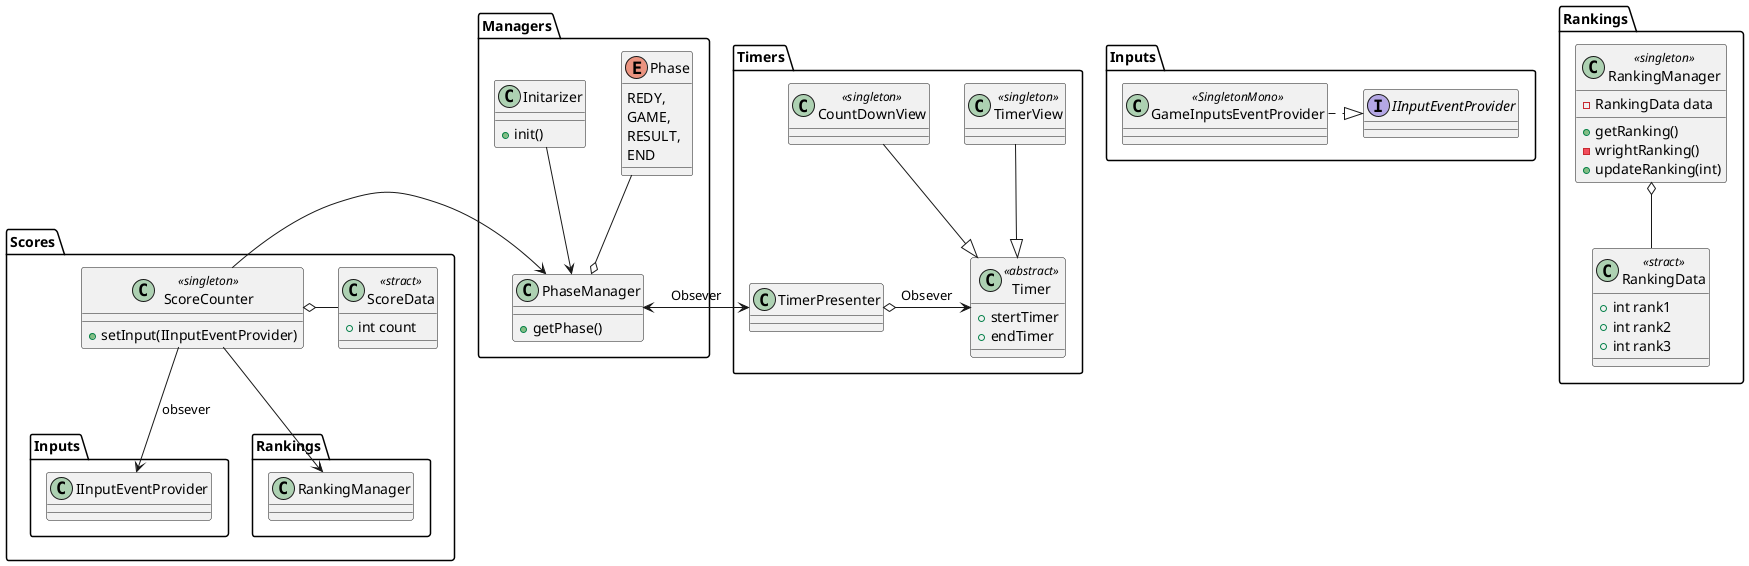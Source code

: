 @startuml GameSceneクラス図

namespace Managers{
    enum Phase{
        REDY,
        GAME,
        RESULT,
        END
    }

    class PhaseManager{
        +getPhase()
    }

    class Initarizer{
        +init()
    }

    Phase --o PhaseManager
    Initarizer --> PhaseManager
}


namespace Scores{
    class ScoreData<<stract>>{
        +int count
    }

    class ScoreCounter<<singleton>>{
        +setInput(IInputEventProvider)
    }

    ScoreCounter --> Inputs.IInputEventProvider:obsever
    ScoreData -left-o ScoreCounter

    ScoreCounter --> Rankings.RankingManager
    ScoreCounter -left-> Managers.PhaseManager
}


namespace Timers{
    class TimerPresenter{

    }

    class TimerView<<singleton>>{

    }
    class CountDownView<<singleton>>{

    }

    class Timer<<abstract>>{
        +stertTimer
        +endTimer
    }

    TimerView --|> Timer
    CountDownView --|> Timer

    TimerPresenter <-right-> Managers.PhaseManager:Obsever
    TimerPresenter o-right-> Timer:Obsever

}


namespace Inputs{
    class GameInputsEventProvider<<SingletonMono>>{

    }

    interface IInputEventProvider{
    }

    GameInputsEventProvider .right.|> IInputEventProvider
}


namespace Rankings{
    class RankingManager <<singleton>>{
        -RankingData data
        +getRanking()
        -wrightRanking()
        +updateRanking(int)
    }

    class RankingData<<stract>>{
        +int rank1
        +int rank2
        +int rank3
    }

    RankingManager o-- RankingData 
}

@enduml